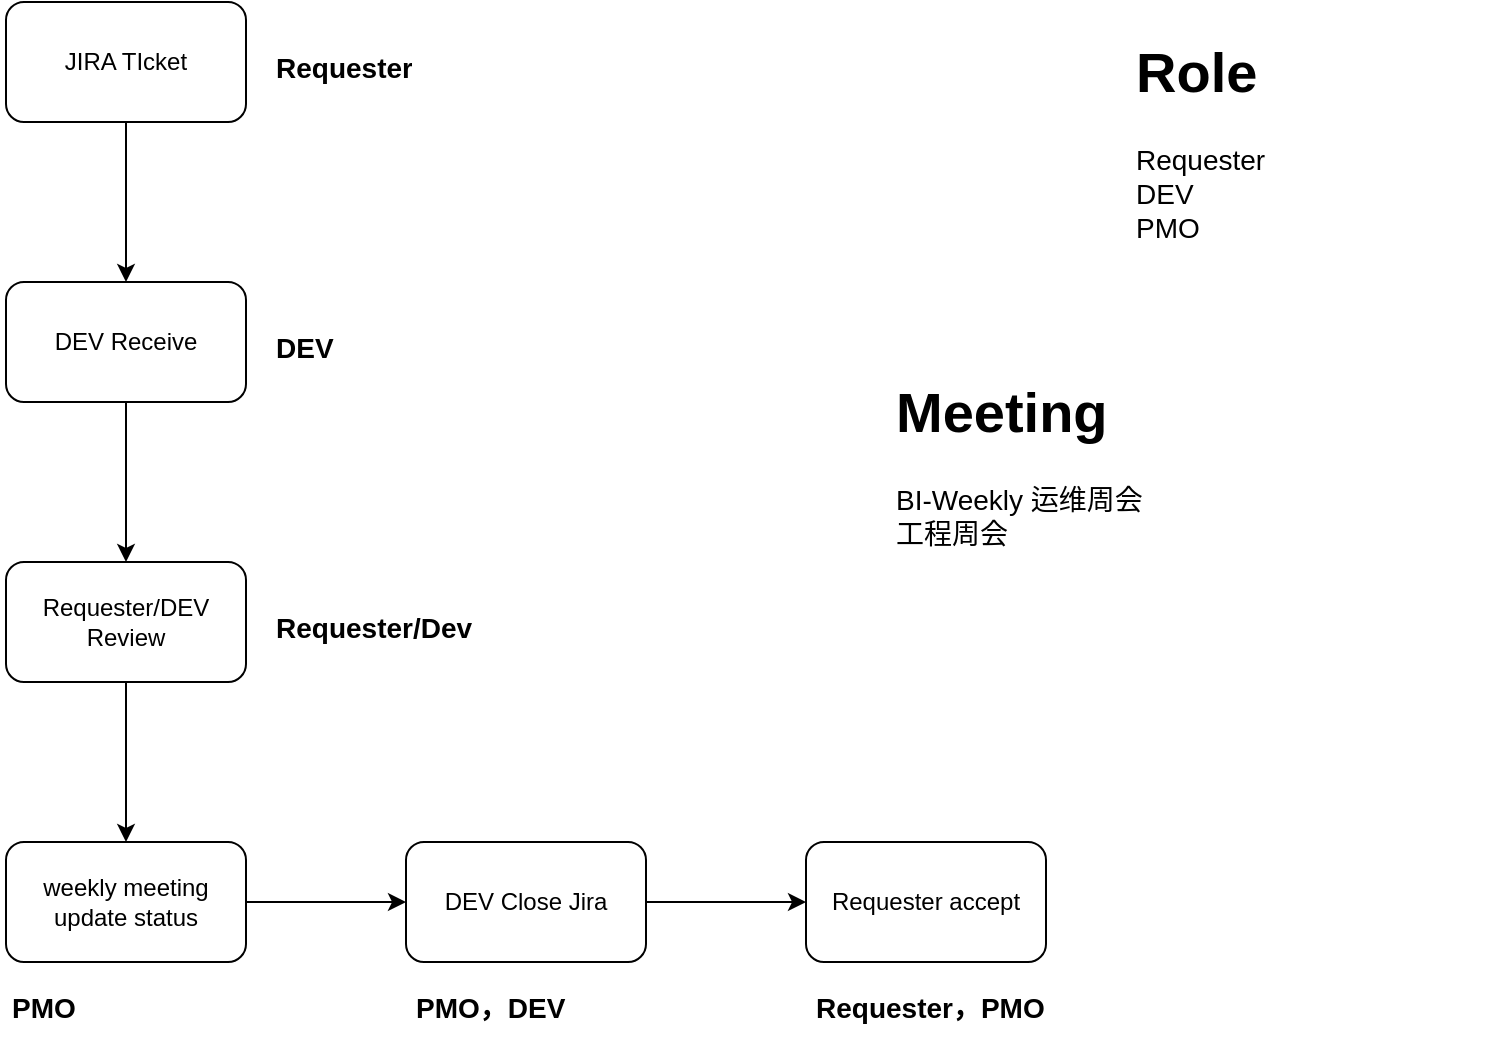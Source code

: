 <mxfile version="18.1.3" type="github">
  <diagram id="XjbqpJdhUiOvkomr6DlP" name="Page-1">
    <mxGraphModel dx="1796" dy="666" grid="1" gridSize="10" guides="1" tooltips="1" connect="1" arrows="1" fold="1" page="1" pageScale="1" pageWidth="827" pageHeight="1169" math="0" shadow="0">
      <root>
        <mxCell id="0" />
        <mxCell id="1" parent="0" />
        <mxCell id="a3kX9UNYA6Rp2T8UEnDV-3" value="" style="edgeStyle=orthogonalEdgeStyle;rounded=0;orthogonalLoop=1;jettySize=auto;html=1;" edge="1" parent="1" source="a3kX9UNYA6Rp2T8UEnDV-1" target="a3kX9UNYA6Rp2T8UEnDV-2">
          <mxGeometry relative="1" as="geometry" />
        </mxCell>
        <mxCell id="a3kX9UNYA6Rp2T8UEnDV-1" value="JIRA TIcket" style="rounded=1;whiteSpace=wrap;html=1;" vertex="1" parent="1">
          <mxGeometry x="70" y="20" width="120" height="60" as="geometry" />
        </mxCell>
        <mxCell id="a3kX9UNYA6Rp2T8UEnDV-5" value="" style="edgeStyle=orthogonalEdgeStyle;rounded=0;orthogonalLoop=1;jettySize=auto;html=1;" edge="1" parent="1" source="a3kX9UNYA6Rp2T8UEnDV-2" target="a3kX9UNYA6Rp2T8UEnDV-4">
          <mxGeometry relative="1" as="geometry" />
        </mxCell>
        <mxCell id="a3kX9UNYA6Rp2T8UEnDV-2" value="DEV Receive" style="rounded=1;whiteSpace=wrap;html=1;" vertex="1" parent="1">
          <mxGeometry x="70" y="160" width="120" height="60" as="geometry" />
        </mxCell>
        <mxCell id="a3kX9UNYA6Rp2T8UEnDV-7" value="" style="edgeStyle=orthogonalEdgeStyle;rounded=0;orthogonalLoop=1;jettySize=auto;html=1;" edge="1" parent="1" source="a3kX9UNYA6Rp2T8UEnDV-4" target="a3kX9UNYA6Rp2T8UEnDV-6">
          <mxGeometry relative="1" as="geometry" />
        </mxCell>
        <mxCell id="a3kX9UNYA6Rp2T8UEnDV-4" value="Requester/DEV Review" style="whiteSpace=wrap;html=1;rounded=1;" vertex="1" parent="1">
          <mxGeometry x="70" y="300" width="120" height="60" as="geometry" />
        </mxCell>
        <mxCell id="a3kX9UNYA6Rp2T8UEnDV-9" value="" style="edgeStyle=orthogonalEdgeStyle;rounded=0;orthogonalLoop=1;jettySize=auto;html=1;" edge="1" parent="1" source="a3kX9UNYA6Rp2T8UEnDV-6" target="a3kX9UNYA6Rp2T8UEnDV-8">
          <mxGeometry relative="1" as="geometry" />
        </mxCell>
        <mxCell id="a3kX9UNYA6Rp2T8UEnDV-6" value="weekly meeting&lt;br&gt;update status" style="whiteSpace=wrap;html=1;rounded=1;" vertex="1" parent="1">
          <mxGeometry x="70" y="440" width="120" height="60" as="geometry" />
        </mxCell>
        <mxCell id="a3kX9UNYA6Rp2T8UEnDV-11" value="" style="edgeStyle=orthogonalEdgeStyle;rounded=0;orthogonalLoop=1;jettySize=auto;html=1;" edge="1" parent="1" source="a3kX9UNYA6Rp2T8UEnDV-8" target="a3kX9UNYA6Rp2T8UEnDV-10">
          <mxGeometry relative="1" as="geometry" />
        </mxCell>
        <mxCell id="a3kX9UNYA6Rp2T8UEnDV-8" value="DEV Close Jira" style="whiteSpace=wrap;html=1;rounded=1;" vertex="1" parent="1">
          <mxGeometry x="270" y="440" width="120" height="60" as="geometry" />
        </mxCell>
        <mxCell id="a3kX9UNYA6Rp2T8UEnDV-10" value="Requester accept" style="whiteSpace=wrap;html=1;rounded=1;" vertex="1" parent="1">
          <mxGeometry x="470" y="440" width="120" height="60" as="geometry" />
        </mxCell>
        <mxCell id="a3kX9UNYA6Rp2T8UEnDV-12" value="&lt;h1&gt;&lt;font style=&quot;font-size: 14px;&quot;&gt;Requester&lt;/font&gt;&lt;/h1&gt;" style="text;html=1;strokeColor=none;fillColor=none;spacing=5;spacingTop=-20;whiteSpace=wrap;overflow=hidden;rounded=0;" vertex="1" parent="1">
          <mxGeometry x="200" y="30" width="125" height="40" as="geometry" />
        </mxCell>
        <mxCell id="a3kX9UNYA6Rp2T8UEnDV-13" value="&lt;h1&gt;&lt;font style=&quot;font-size: 14px;&quot;&gt;DEV&lt;/font&gt;&lt;/h1&gt;" style="text;html=1;strokeColor=none;fillColor=none;spacing=5;spacingTop=-20;whiteSpace=wrap;overflow=hidden;rounded=0;" vertex="1" parent="1">
          <mxGeometry x="200" y="170" width="125" height="40" as="geometry" />
        </mxCell>
        <mxCell id="a3kX9UNYA6Rp2T8UEnDV-14" value="&lt;h1&gt;&lt;font style=&quot;font-size: 14px;&quot;&gt;Requester/Dev&lt;/font&gt;&lt;/h1&gt;" style="text;html=1;strokeColor=none;fillColor=none;spacing=5;spacingTop=-20;whiteSpace=wrap;overflow=hidden;rounded=0;" vertex="1" parent="1">
          <mxGeometry x="200" y="310" width="125" height="40" as="geometry" />
        </mxCell>
        <mxCell id="a3kX9UNYA6Rp2T8UEnDV-15" value="&lt;h1&gt;&lt;font style=&quot;font-size: 14px;&quot;&gt;PMO&lt;/font&gt;&lt;/h1&gt;" style="text;html=1;strokeColor=none;fillColor=none;spacing=5;spacingTop=-20;whiteSpace=wrap;overflow=hidden;rounded=0;" vertex="1" parent="1">
          <mxGeometry x="67.5" y="500" width="125" height="40" as="geometry" />
        </mxCell>
        <mxCell id="a3kX9UNYA6Rp2T8UEnDV-16" value="&lt;h1&gt;&lt;font style=&quot;font-size: 14px;&quot;&gt;PMO，DEV&lt;/font&gt;&lt;/h1&gt;" style="text;html=1;strokeColor=none;fillColor=none;spacing=5;spacingTop=-20;whiteSpace=wrap;overflow=hidden;rounded=0;" vertex="1" parent="1">
          <mxGeometry x="270" y="500" width="125" height="40" as="geometry" />
        </mxCell>
        <mxCell id="a3kX9UNYA6Rp2T8UEnDV-17" value="&lt;h1&gt;&lt;font style=&quot;font-size: 14px;&quot;&gt;Requester，PMO&lt;/font&gt;&lt;/h1&gt;" style="text;html=1;strokeColor=none;fillColor=none;spacing=5;spacingTop=-20;whiteSpace=wrap;overflow=hidden;rounded=0;" vertex="1" parent="1">
          <mxGeometry x="470" y="500" width="125" height="40" as="geometry" />
        </mxCell>
        <mxCell id="a3kX9UNYA6Rp2T8UEnDV-19" value="&lt;h1&gt;Role&lt;/h1&gt;&lt;div&gt;Requester&lt;/div&gt;&lt;div&gt;DEV&lt;/div&gt;&lt;div&gt;PMO&lt;/div&gt;" style="text;html=1;strokeColor=none;fillColor=none;spacing=5;spacingTop=-20;whiteSpace=wrap;overflow=hidden;rounded=0;fontSize=14;" vertex="1" parent="1">
          <mxGeometry x="630" y="30" width="190" height="120" as="geometry" />
        </mxCell>
        <mxCell id="a3kX9UNYA6Rp2T8UEnDV-20" value="&lt;h1&gt;Meeting&lt;/h1&gt;&lt;div&gt;BI-Weekly 运维周会&lt;/div&gt;&lt;div&gt;工程周会&lt;/div&gt;" style="text;html=1;strokeColor=none;fillColor=none;spacing=5;spacingTop=-20;whiteSpace=wrap;overflow=hidden;rounded=0;fontSize=14;" vertex="1" parent="1">
          <mxGeometry x="510" y="200" width="190" height="120" as="geometry" />
        </mxCell>
      </root>
    </mxGraphModel>
  </diagram>
</mxfile>
